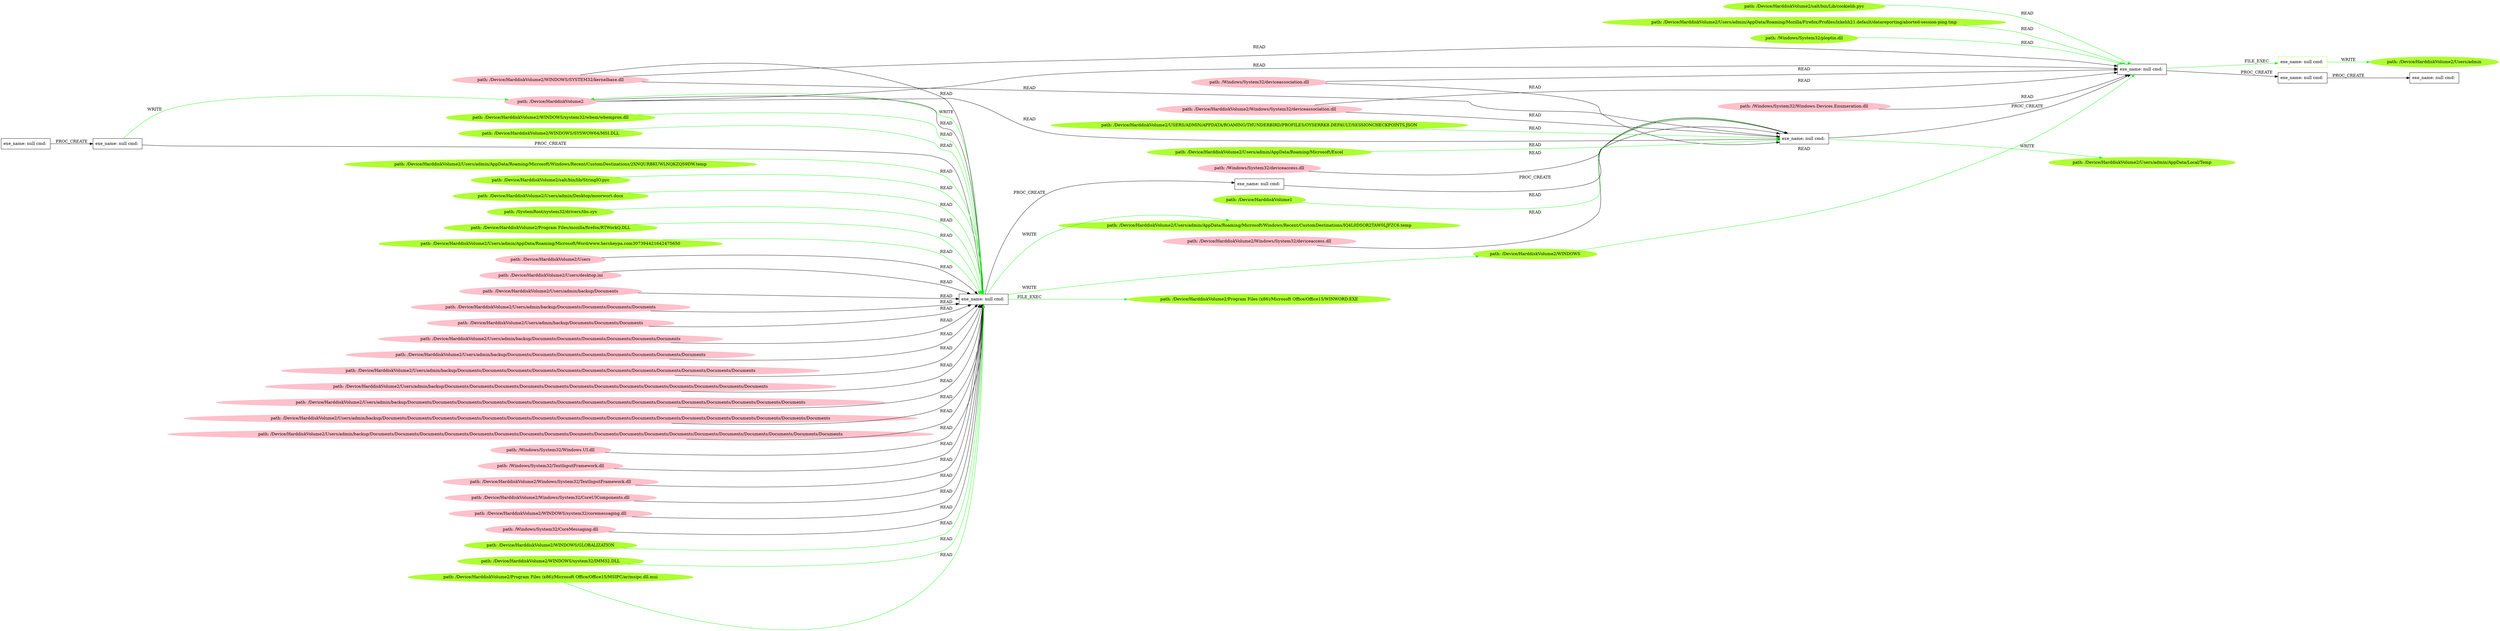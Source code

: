 digraph {
	rankdir=LR
	0 [label="exe_name: null cmd: " color=black shape=box style=solid]
	97 [label="exe_name: null cmd: " color=greenyellow shape=box style=solid]
	0 -> 97 [label=FILE_EXEC color=green]
	99 [label="path: /Windows/System32/ploptin.dll" color=greenyellow shape=oval style=filled]
	0 [label="exe_name: null cmd: " color=black shape=box style=solid]
	99 -> 0 [label=READ color=green]
	91 [label="path: /Device/HarddiskVolume1" color=greenyellow shape=oval style=filled]
	21 [label="exe_name: null cmd: " color=black shape=box style=solid]
	91 -> 21 [label=READ color=green]
	45 [label="exe_name: null cmd: " color=black shape=box style=solid]
	39 [label="exe_name: null cmd: " color=black shape=box style=solid]
	45 -> 39 [label=PROC_CREATE color=black]
	39 [label="exe_name: null cmd: " color=black shape=box style=solid]
	38 [label="exe_name: null cmd: " color=black shape=box style=solid]
	39 -> 38 [label=PROC_CREATE color=black]
	56 [label="path: /Device/HarddiskVolume2" color=pink shape=oval style=filled]
	38 [label="exe_name: null cmd: " color=black shape=box style=solid]
	56 -> 38 [label=READ color=black]
	46 [label="path: /Device/HarddiskVolume2/Users" color=pink shape=oval style=filled]
	38 [label="exe_name: null cmd: " color=black shape=box style=solid]
	46 -> 38 [label=READ color=black]
	10 [label="path: /Device/HarddiskVolume2/Users/desktop.ini" color=pink shape=oval style=filled]
	38 [label="exe_name: null cmd: " color=black shape=box style=solid]
	10 -> 38 [label=READ color=black]
	42 [label="path: /Device/HarddiskVolume2/Users/admin/backup/Documents" color=pink shape=oval style=filled]
	38 [label="exe_name: null cmd: " color=black shape=box style=solid]
	42 -> 38 [label=READ color=black]
	12 [label="path: /Device/HarddiskVolume2/Users/admin/backup/Documents/Documents/Documents/Documents" color=pink shape=oval style=filled]
	38 [label="exe_name: null cmd: " color=black shape=box style=solid]
	12 -> 38 [label=READ color=black]
	3 [label="path: /Device/HarddiskVolume2/Users/admin/backup/Documents/Documents/Documents" color=pink shape=oval style=filled]
	38 [label="exe_name: null cmd: " color=black shape=box style=solid]
	3 -> 38 [label=READ color=black]
	4 [label="path: /Device/HarddiskVolume2/Users/admin/backup/Documents/Documents/Documents/Documents/Documents/Documents" color=pink shape=oval style=filled]
	38 [label="exe_name: null cmd: " color=black shape=box style=solid]
	4 -> 38 [label=READ color=black]
	31 [label="path: /Device/HarddiskVolume2/Users/admin/backup/Documents/Documents/Documents/Documents/Documents/Documents/Documents/Documents" color=pink shape=oval style=filled]
	38 [label="exe_name: null cmd: " color=black shape=box style=solid]
	31 -> 38 [label=READ color=black]
	33 [label="path: /Device/HarddiskVolume2/Users/admin/backup/Documents/Documents/Documents/Documents/Documents/Documents/Documents/Documents/Documents/Documents/Documents/Documents" color=pink shape=oval style=filled]
	38 [label="exe_name: null cmd: " color=black shape=box style=solid]
	33 -> 38 [label=READ color=black]
	26 [label="path: /Device/HarddiskVolume2/Users/admin/backup/Documents/Documents/Documents/Documents/Documents/Documents/Documents/Documents/Documents/Documents/Documents/Documents/Documents" color=pink shape=oval style=filled]
	38 [label="exe_name: null cmd: " color=black shape=box style=solid]
	26 -> 38 [label=READ color=black]
	41 [label="path: /Device/HarddiskVolume2/Users/admin/backup/Documents/Documents/Documents/Documents/Documents/Documents/Documents/Documents/Documents/Documents/Documents/Documents/Documents/Documents/Documents/Documents" color=pink shape=oval style=filled]
	38 [label="exe_name: null cmd: " color=black shape=box style=solid]
	41 -> 38 [label=READ color=black]
	5 [label="path: /Device/HarddiskVolume2/Users/admin/backup/Documents/Documents/Documents/Documents/Documents/Documents/Documents/Documents/Documents/Documents/Documents/Documents/Documents/Documents/Documents/Documents/Documents/Documents" color=pink shape=oval style=filled]
	38 [label="exe_name: null cmd: " color=black shape=box style=solid]
	5 -> 38 [label=READ color=black]
	7 [label="path: /Device/HarddiskVolume2/Users/admin/backup/Documents/Documents/Documents/Documents/Documents/Documents/Documents/Documents/Documents/Documents/Documents/Documents/Documents/Documents/Documents/Documents/Documents/Documents/Documents" color=pink shape=oval style=filled]
	38 [label="exe_name: null cmd: " color=black shape=box style=solid]
	7 -> 38 [label=READ color=black]
	15 [label="path: /Windows/System32/Windows.UI.dll" color=pink shape=oval style=filled]
	38 [label="exe_name: null cmd: " color=black shape=box style=solid]
	15 -> 38 [label=READ color=black]
	9 [label="path: /Windows/System32/TextInputFramework.dll" color=pink shape=oval style=filled]
	38 [label="exe_name: null cmd: " color=black shape=box style=solid]
	9 -> 38 [label=READ color=black]
	29 [label="path: /Device/HarddiskVolume2/Windows/System32/TextInputFramework.dll" color=pink shape=oval style=filled]
	38 [label="exe_name: null cmd: " color=black shape=box style=solid]
	29 -> 38 [label=READ color=black]
	35 [label="path: /Device/HarddiskVolume2/Windows/System32/CoreUIComponents.dll" color=pink shape=oval style=filled]
	38 [label="exe_name: null cmd: " color=black shape=box style=solid]
	35 -> 38 [label=READ color=black]
	47 [label="path: /Device/HarddiskVolume2/WINDOWS/system32/coremessaging.dll" color=pink shape=oval style=filled]
	38 [label="exe_name: null cmd: " color=black shape=box style=solid]
	47 -> 38 [label=READ color=black]
	14 [label="path: /Windows/System32/CoreMessaging.dll" color=pink shape=oval style=filled]
	38 [label="exe_name: null cmd: " color=black shape=box style=solid]
	14 -> 38 [label=READ color=black]
	53 [label="path: /Device/HarddiskVolume2/WINDOWS/SYSTEM32/kernelbase.dll" color=pink shape=oval style=filled]
	38 [label="exe_name: null cmd: " color=black shape=box style=solid]
	53 -> 38 [label=READ color=black]
	38 [label="exe_name: null cmd: " color=black shape=box style=solid]
	32 [label="exe_name: null cmd: " color=black shape=box style=solid]
	38 -> 32 [label=PROC_CREATE color=black]
	32 [label="exe_name: null cmd: " color=black shape=box style=solid]
	21 [label="exe_name: null cmd: " color=black shape=box style=solid]
	32 -> 21 [label=PROC_CREATE color=black]
	56 [label="path: /Device/HarddiskVolume2" color=pink shape=oval style=filled]
	21 [label="exe_name: null cmd: " color=black shape=box style=solid]
	56 -> 21 [label=READ color=black]
	77 [label="path: /Device/HarddiskVolume2/WINDOWS/GLOBALIZATION" color=greenyellow shape=oval style=filled]
	38 [label="exe_name: null cmd: " color=black shape=box style=solid]
	77 -> 38 [label=READ color=green]
	83 [label="path: /Device/HarddiskVolume2/WINDOWS/system32/IMM32.DLL" color=greenyellow shape=oval style=filled]
	38 [label="exe_name: null cmd: " color=black shape=box style=solid]
	83 -> 38 [label=READ color=green]
	79 [label="path: /Device/HarddiskVolume2/WINDOWS" color=greenyellow shape=oval style=filled]
	0 [label="exe_name: null cmd: " color=black shape=box style=solid]
	79 -> 0 [label=READ color=green]
	66 [label="path: /Windows/System32/deviceassociation.dll" color=pink shape=oval style=filled]
	21 [label="exe_name: null cmd: " color=black shape=box style=solid]
	66 -> 21 [label=READ color=black]
	70 [label="path: /Device/HarddiskVolume2/Windows/System32/deviceassociation.dll" color=pink shape=oval style=filled]
	21 [label="exe_name: null cmd: " color=black shape=box style=solid]
	70 -> 21 [label=READ color=black]
	53 [label="path: /Device/HarddiskVolume2/WINDOWS/SYSTEM32/kernelbase.dll" color=pink shape=oval style=filled]
	21 [label="exe_name: null cmd: " color=black shape=box style=solid]
	53 -> 21 [label=READ color=black]
	65 [label="path: /Windows/System32/deviceaccess.dll" color=pink shape=oval style=filled]
	21 [label="exe_name: null cmd: " color=black shape=box style=solid]
	65 -> 21 [label=READ color=black]
	72 [label="path: /Device/HarddiskVolume2/Windows/System32/deviceaccess.dll" color=pink shape=oval style=filled]
	21 [label="exe_name: null cmd: " color=black shape=box style=solid]
	72 -> 21 [label=READ color=black]
	21 [label="exe_name: null cmd: " color=black shape=box style=solid]
	0 [label="exe_name: null cmd: " color=black shape=box style=solid]
	21 -> 0 [label=PROC_CREATE color=black]
	56 [label="path: /Device/HarddiskVolume2" color=pink shape=oval style=filled]
	0 [label="exe_name: null cmd: " color=black shape=box style=solid]
	56 -> 0 [label=READ color=black]
	69 [label="path: /Windows/System32/Windows.Devices.Enumeration.dll" color=pink shape=oval style=filled]
	0 [label="exe_name: null cmd: " color=black shape=box style=solid]
	69 -> 0 [label=READ color=black]
	70 [label="path: /Device/HarddiskVolume2/Windows/System32/deviceassociation.dll" color=pink shape=oval style=filled]
	0 [label="exe_name: null cmd: " color=black shape=box style=solid]
	70 -> 0 [label=READ color=black]
	66 [label="path: /Windows/System32/deviceassociation.dll" color=pink shape=oval style=filled]
	0 [label="exe_name: null cmd: " color=black shape=box style=solid]
	66 -> 0 [label=READ color=black]
	53 [label="path: /Device/HarddiskVolume2/WINDOWS/SYSTEM32/kernelbase.dll" color=pink shape=oval style=filled]
	0 [label="exe_name: null cmd: " color=black shape=box style=solid]
	53 -> 0 [label=READ color=black]
	0 [label="exe_name: null cmd: " color=black shape=box style=solid]
	1 [label="exe_name: null cmd: " color=black shape=box style=solid]
	0 -> 1 [label=PROC_CREATE color=black]
	1 [label="exe_name: null cmd: " color=black shape=box style=solid]
	2 [label="exe_name: null cmd: " color=black shape=box style=solid]
	1 -> 2 [label=PROC_CREATE color=black]
	90 [label="path: /Device/HarddiskVolume2/Program Files (x86)/Microsoft Office/Office15/MSIPC/ar/msipc.dll.mui" color=greenyellow shape=oval style=filled]
	38 [label="exe_name: null cmd: " color=black shape=box style=solid]
	90 -> 38 [label=READ color=green]
	96 [label="path: /Device/HarddiskVolume2/salt/bin/Lib/cookielib.pyc" color=greenyellow shape=oval style=filled]
	0 [label="exe_name: null cmd: " color=black shape=box style=solid]
	96 -> 0 [label=READ color=green]
	93 [label="path: /Device/HarddiskVolume2/USERS/ADMIN/APPDATA/ROAMING/THUNDERBIRD/PROFILES/OYSERRK8.DEFAULT/SESSIONCHECKPOINTS.JSON" color=greenyellow shape=oval style=filled]
	21 [label="exe_name: null cmd: " color=black shape=box style=solid]
	93 -> 21 [label=READ color=green]
	80 [label="path: /Device/HarddiskVolume2/WINDOWS/system32/wbem/wbemprox.dll" color=greenyellow shape=oval style=filled]
	38 [label="exe_name: null cmd: " color=black shape=box style=solid]
	80 -> 38 [label=READ color=green]
	94 [label="path: /Device/HarddiskVolume2/Users/admin/AppData/Roaming/Microsoft/Excel" color=greenyellow shape=oval style=filled]
	21 [label="exe_name: null cmd: " color=black shape=box style=solid]
	94 -> 21 [label=READ color=green]
	21 [label="exe_name: null cmd: " color=black shape=box style=solid]
	92 [label="path: /Device/HarddiskVolume2/Users/admin/AppData/Local/Temp" color=greenyellow shape=oval style=filled]
	21 -> 92 [label=WRITE color=green]
	38 [label="exe_name: null cmd: " color=black shape=box style=solid]
	56 [label="path: /Device/HarddiskVolume2" color=pink shape=oval style=filled]
	38 -> 56 [label=WRITE color=green]
	88 [label="path: /Device/HarddiskVolume2/WINDOWS/SYSWOW64/MSI.DLL" color=greenyellow shape=oval style=filled]
	38 [label="exe_name: null cmd: " color=black shape=box style=solid]
	88 -> 38 [label=READ color=green]
	38 [label="exe_name: null cmd: " color=black shape=box style=solid]
	76 [label="path: /Device/HarddiskVolume2/Program Files (x86)/Microsoft Office/Office15/WINWORD.EXE" color=greenyellow shape=oval style=filled]
	38 -> 76 [label=FILE_EXEC color=green]
	85 [label="path: /Device/HarddiskVolume2/Users/admin/AppData/Roaming/Microsoft/Windows/Recent/CustomDestinations/2XNQURBKUWLNQKZQS9DW.temp" color=greenyellow shape=oval style=filled]
	38 [label="exe_name: null cmd: " color=black shape=box style=solid]
	85 -> 38 [label=READ color=green]
	39 [label="exe_name: null cmd: " color=black shape=box style=solid]
	56 [label="path: /Device/HarddiskVolume2" color=pink shape=oval style=filled]
	39 -> 56 [label=WRITE color=green]
	78 [label="path: /Device/HarddiskVolume2/salt/bin/lib/StringIO.pyc" color=greenyellow shape=oval style=filled]
	38 [label="exe_name: null cmd: " color=black shape=box style=solid]
	78 -> 38 [label=READ color=green]
	82 [label="path: /Device/HarddiskVolume2/Users/admin/Desktop/moorwort.docx" color=greenyellow shape=oval style=filled]
	38 [label="exe_name: null cmd: " color=black shape=box style=solid]
	82 -> 38 [label=READ color=green]
	81 [label="path: /SystemRoot/system32/drivers/tbs.sys" color=greenyellow shape=oval style=filled]
	38 [label="exe_name: null cmd: " color=black shape=box style=solid]
	81 -> 38 [label=READ color=green]
	97 [label="exe_name: null cmd: " color=greenyellow shape=box style=solid]
	98 [label="path: /Device/HarddiskVolume2/Users/admin" color=greenyellow shape=oval style=filled]
	97 -> 98 [label=WRITE color=green]
	38 [label="exe_name: null cmd: " color=black shape=box style=solid]
	86 [label="path: /Device/HarddiskVolume2/Users/admin/AppData/Roaming/Microsoft/Windows/Recent/CustomDestinations/IQ4L0DSOR2TAW0LJFZC6.temp" color=greenyellow shape=oval style=filled]
	38 -> 86 [label=WRITE color=green]
	38 [label="exe_name: null cmd: " color=black shape=box style=solid]
	79 [label="path: /Device/HarddiskVolume2/WINDOWS" color=greenyellow shape=oval style=filled]
	38 -> 79 [label=WRITE color=green]
	89 [label="path: /Device/HarddiskVolume2/Program Files/mozilla/firefox/RTWorkQ.DLL" color=greenyellow shape=oval style=filled]
	38 [label="exe_name: null cmd: " color=black shape=box style=solid]
	89 -> 38 [label=READ color=green]
	84 [label="path: /Device/HarddiskVolume2/Users/admin/AppData/Roaming/Microsoft/Word/www.hersheypa.com307394421642475650" color=greenyellow shape=oval style=filled]
	38 [label="exe_name: null cmd: " color=black shape=box style=solid]
	84 -> 38 [label=READ color=green]
	95 [label="path: /Device/HarddiskVolume2/Users/admin/AppData/Roaming/Mozilla/Firefox/Profiles/lxkehh21.default/datareporting/aborted-session-ping.tmp" color=greenyellow shape=oval style=filled]
	0 [label="exe_name: null cmd: " color=black shape=box style=solid]
	95 -> 0 [label=READ color=green]
}

